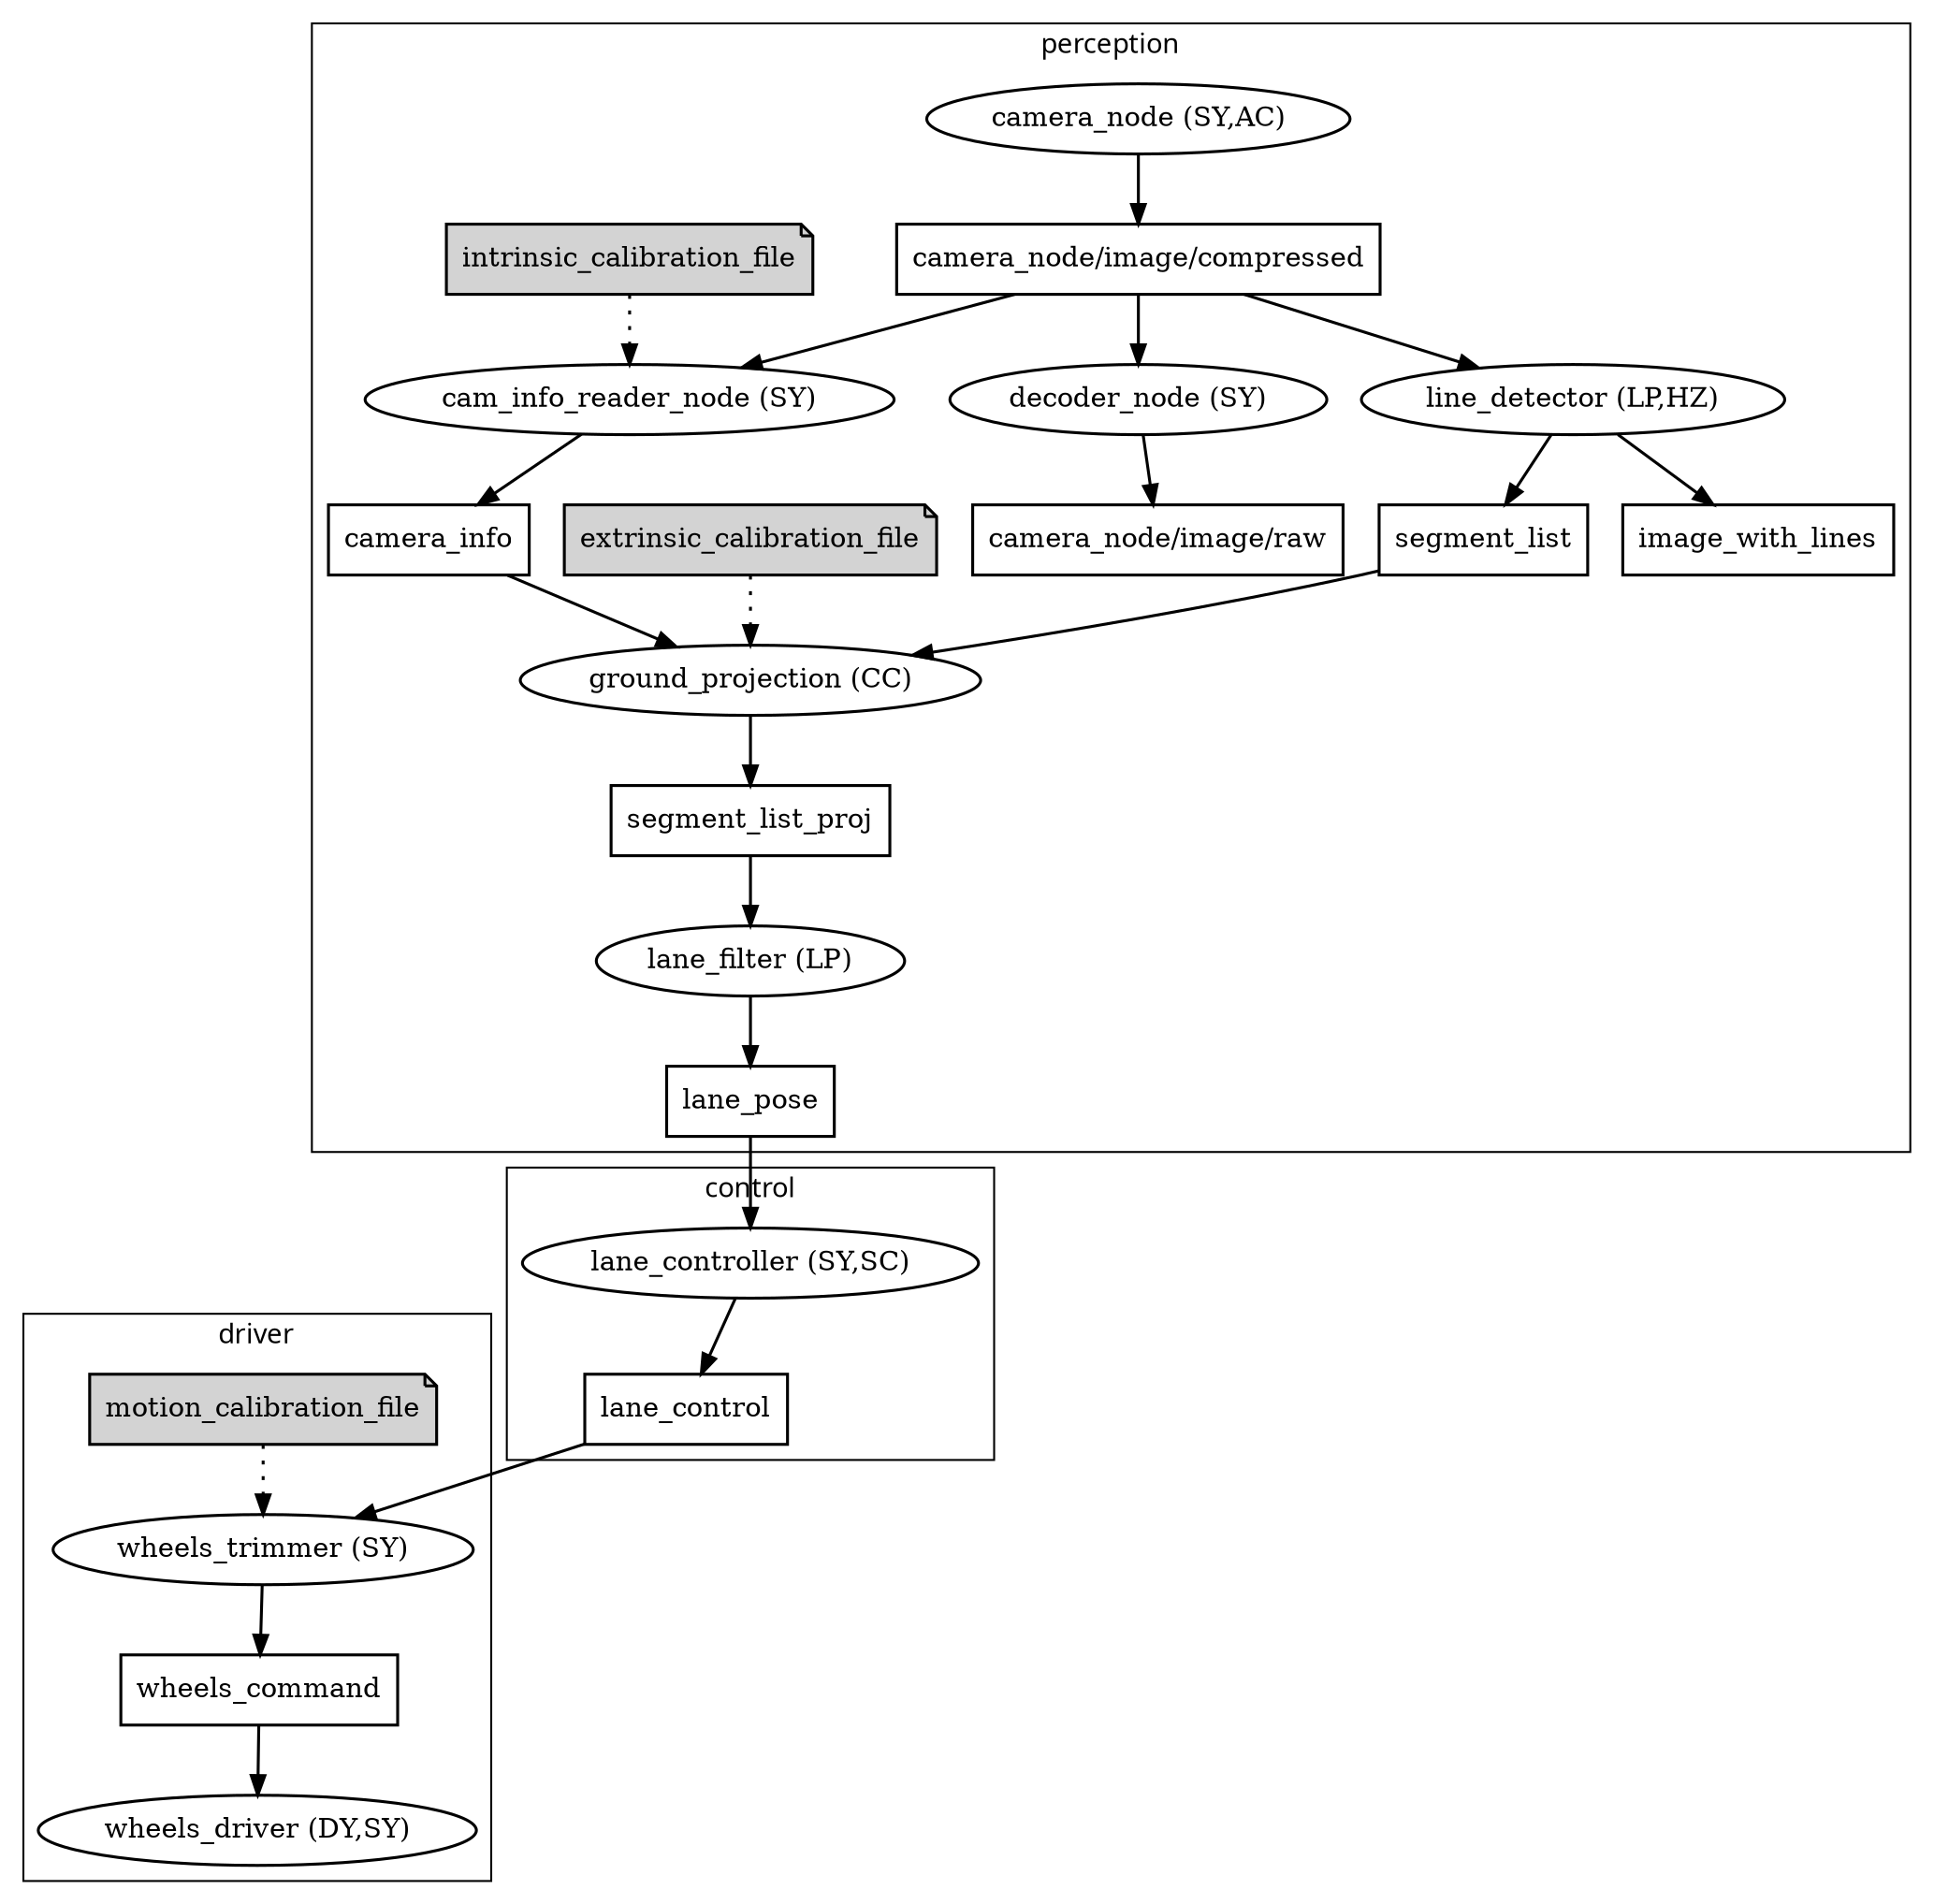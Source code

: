 digraph D {
	fontname="sans";

	edge [penwidth=1.5]
	node [penwidth=1.5]

	//subgraph cluster_legend{
		//label="legend"
		//// ROS Topics
		////topic_name;
		//// ROS Nodes
		//node [shape=ellipse,fillcolor=white,style=filled];
		//missing [label="missing", fillcolor=red];
		//designed [label="designed", fillcolor=pink];
		//development [label="development", fillcolor=orange];
		//compiled [label="compiled", fillcolor=yellow];
		//documented [label="documented", fillcolor=green];
		//tested [label="tested", fillcolor=white];
		//// Connection
		//missing->designed->development->compiled->documented->tested;
		////node_name -> topic_name [label="publish"];
		////topic_name -> node_name [label="subscribe"];
	//}


	// ==== Nodes Definition ==== //
	node [shape=ellipse,style=filled,fillcolor=white];
	subgraph node_missing{
		//node [fillcolor=red];
		//global_localizer[label="global_localizer (LC)"];
		//intersection_filter[label="intersection_filter (LP)"];
		//stop_line_filter[label="stop_line_filter (LP)"];
		//led_detector[label="led_detector (CC)"];
		//obj_detector[label="obj_detector (CC)"];
		//beeper[label="beeper (LP)"];
		//veh_detector[label="veh_detector (CC)"];
		//traffic_light_detector[label="traffic_light_detector (??)"];
		//coordination_controller[label="coordination_controller (MN?)"];
	}
	subgraph node_designed{
		//node [fillcolor=pink];
		//intersection_controller[label="intersection_controller (MN)"];
		//mission_planner[label="mission_planner (MN)"];
		//street_name_detector[label="street_name_detector (NW)"];
		//safety_supervisor[label="safety_supervisor (HA)"];
		//map_reader[label="map_reader (RM)"];
		//veh_coordinator[label="veh_coordinator (DH)"]
	}
	subgraph node_development{
		//node [fillcolor=orange];
		//rgb_led[label="rgb_led (DY)"];
	}
	subgraph node_compiled{
		//node [fillcolor=yellow];
		wheels_driver[label="wheels_driver (DY,SY)"];
		//wheels_cmd_switch[label="wheels_cmd_switch (SY)"]
		camera_node[label="camera_node (SY,AC)"];
		decoder_node[label="decoder_node (SY)"];
		cam_info_reader_node[label="cam_info_reader_node (SY)"];
		lane_controller[label="lane_controller (SY,SC)"];
		line_detector[label="line_detector (LP,HZ)"];
		//april_tag_detector[label="april_tag_detector (LP)"];
		//lane_supervisor[label="lane_supervisor (SY)"];
		//joy_mapper[label="joy_mapper (SY)"];
		ground_projection[label="ground_projection (CC)"];
		wheels_trimmer[label="wheels_trimmer (SY)"];
		lane_filter[label="lane_filter (LP)"]; 
	}
	subgraph node_documented{
		//node [fillcolor=green];
	}
	subgraph node_tested{
		//node [fillcolor=white];
		//joy_node[label="joy_node"];
		//image_proc;
	}

	// Nodes Definition
	node [shape=note,style=filled,fillcolor=""];
	subgraph files{
		motion_calibration_file;
		extrinsic_calibration_file;
		intrinsic_calibration_file;
	}

	//{rank=max; wheels_driver;beeper;rgb_led}
	//{rank=min; map_reader;joy_node;camera_node}

	//subgraph node_test {
		//node[shape=box,fillcolor=red];
		//street_name_detector;
		//joy_node;
		//joy_mapper;
	//}

	// Topics
	node [shape=box,style=filled,fillcolor=white];
	//{rank=same; mission; joy; map_representation;}
	//map_representation;
	//img_low;
	//img_high;
	segment_list;
	segment_list_proj;
	image_with_lines;
	lane_pose; //LaneReading: y, phi, sigma_y, sigma_phi, status
	lane_control;
	//lane_control_sup[label="lane_control"];
	//lane_control_safe[label="lane_control"];
	//april_tag_detection;
	//led_detection;
	//veh_detection;
	//traffic_light_detection;
	//intersection_reading;
	//obj_detection;
	//global_readings;
	//stop_line_reading;
	//mode;
	//mission;
	//joy_control;
	//intersection_control;
	//street_name_detection;
	//veh_coord_go;
	wheels_command;
	//wheels_command_switch[label="wheels_command"];
	//coordination_control;

	subgraph cluster_perception{
		label="perception"
		// Nodes
		camera_node;
		decoder_node;
		cam_info_reader_node;
		//obj_detector;
		line_detector;
		lane_filter;
		//april_tag_detector;
		//april_tag_detection;
		//led_detector;
		//veh_detector;
		//stop_line_filter;
		//traffic_light_detector;
		//intersection_filter;
		//street_name_detector;
		ground_projection;

		// Files
		intrinsic_calibration_file;
		extrinsic_calibration_file;

		// Topics
		segment_list;
		segment_list_proj;
		//img_low;
		//img_high;
		//april_tag_detection;
		lane_pose;
		image_with_lines;
		//obj_detection;
		//led_detection;
		//veh_detection;
		//stop_line_reading;
		//traffic_light_detection;
		//intersection_reading;
		//street_name_detection;
		//img_low_rect;
		//img_high_rect;
		image_compressed[label="camera_node/image/compressed"];
		image_raw[label="camera_node/image/raw"];
		camera_info;
		//{rank=same; image_compressed;image_raw;camera_info}
		//{rank=same; extrinsic_calibration_file, ground_projection}
	}

	subgraph cluster_control{
		label="control"
		// Nodes
		//joy_node;
		//joy_mapper;
		lane_controller;
		//intersection_controller;
		//coordination_controller;
		//lane_supervisor;
		//safety_supervisor;
		//wheels_cmd_switch;
		// Topics
		//joy_control;
		//joy;
		lane_control;
		//lane_control_sup;
		//lane_control_safe;
		//intersection_control;
		//wheels_command_switch;
		//coordination_control;
		//{rank=same; intersection_controller;lane_controller}
		//{rank=same; lane_control_safe;intersection_control}
	}

	//subgraph cluster_localization{
		//label="localization"
		//// Nodes
		//map_reader;
		//global_localizer;
		//// Topics
		//map_representation;
		//global_readings;
	//}

	//subgraph cluster_planning{
		//label="planning & coordination"
		//// Nodes
		//mission_planner;
		//veh_coordinator;
		//// Topics
		//veh_coord_go;
		//mission;
		//mode;
	//}

	subgraph cluster_driver{
		label="driver"
		// Nodes
		wheels_trimmer;
		wheels_driver;
		//beeper;
		//rgb_led;
		//{rank=same; wheels_driver, beeper,rgb_led}
		// Files
		motion_calibration_file
		// Topics
		wheels_command;
	}


	// Connections
	//img_low->image_proc;
	//img_high->image_proc;
	//image_proc->img_low_rect;
	//image_proc->img_high_rect;

	//camera_node->camera_info;
	camera_node->image_compressed;
	intrinsic_calibration_file->cam_info_reader_node[style="dotted"];
	//cam_info_reader_node->image_compressed[dir=back];
	image_compressed->cam_info_reader_node;
	cam_info_reader_node->camera_info;
	//image_compressed->img_downsampler;
	//img_downsampler->img_high;
	//img_downsampler->img_low;


	image_compressed->line_detector;
	//image_compressed->led_detector;
	//decoder_node->image_compressed [dir=back];
	image_compressed->decoder_node;
	decoder_node->image_raw;


	//image_compressed->april_tag_detector;
	//image_compressed->obj_detector;
	//image_compressed->street_name_detector;
	//street_name_detector->street_name_detection;

	//led_detector->led_detection;
	//led_detection->veh_detector;
	//led_detection->traffic_light_detector;
	
	//segment_list->veh_detector;
	//veh_detector->veh_detection;
	//traffic_light_detector->traffic_light_detection;
	
	//intersection_filter->intersection_reading;
	
	line_detector->segment_list #[label="SegmentList.msg"];
	line_detector->image_with_lines #[label="sensor_msgs/Image.msg"]
	
	//segment_list_proj->stop_line_filter;
	//segment_list_proj->lane_filter;

	lane_filter->lane_pose #[label="LaneReading.msg"];
	lane_pose->lane_controller #[label="LaneReading.msg"];
	//lane_pose->mission_planner;

	//stop_line_filter->stop_line_reading;
	//stop_line_reading->lane_controller;
	//stop_line_reading->mission_planner;
	
	//obj_detector->obj_detection;
	//obj_detection->global_localizer;
	//street_name_detection->global_localizer;
	//april_tag_detector->april_tag_detection;
	//april_tag_detection->intersection_filter;
	//april_tag_detection->global_localizer;
	//global_localizer->global_readings;
	
	//map_reader -> map_representation;
	//map_representation->global_localizer;
	//map_representation->mission_planner;
	
	//joy_node->joy->joy_mapper->joy_control;
	//joy_control-> lane_supervisor #[label="CarControl.msg"];
	lane_controller->lane_control;
	//lane_control-> lane_supervisor #[label="CarControl.msg"];
	//lane_supervisor-> lane_control_sup;
	//lane_control_sup->safety_supervisor;
	//safety_supervisor->lane_control_safe;
	//safety_supervisor->beeper;
	
	//intersection_reading->intersection_controller;
	//intersection_reading->mission_planner;
	//traffic_light_detection->intersection_controller;

	//veh_detection->safety_supervisor;
	//intersection_controller->intersection_control;
	//global_readings->mission_planner;
	//mission_planner->mode;
	//mission->mission_planner;

	extrinsic_calibration_file->ground_projection[style="dotted"];
	camera_info->ground_projection;
	segment_list->ground_projection;
	ground_projection->segment_list_proj;
	segment_list_proj->lane_filter;

	//obj_detection->veh_coordinator;
	//veh_detection->veh_coordinator;
	//traffic_light_detection->veh_coordinator;
	//veh_coord_go->mission_planner;
	//veh_coord_go->veh_coordinator [dir=back];
	//veh_coordinator->veh_coord_go;
	//mission_planner->veh_coord_go [dir=back];
	//veh_coord_go->mission_planner;

	//mode->veh_coordinator;
	//mode->lane_controller;
	//mode->intersection_controller;
	//mode->coordination_controller;

	//coordination_controller->coordination_control;
	//coordination_control->wheels_cmd_switch;
	//mode->wheels_cmd_switch;
	//wheels_cmd_switch->wheels_command_switch;
	//wheels_command_switch->wheels_trimmer;
	motion_calibration_file->wheels_trimmer[style="dotted"]
	lane_control->wheels_trimmer;
	wheels_trimmer->wheels_command;
	//lane_control_safe->wheels_cmd_switch;
	//intersection_control->wheels_cmd_switch;
	wheels_command->wheels_driver;

	//TODO annotate msg type.
}